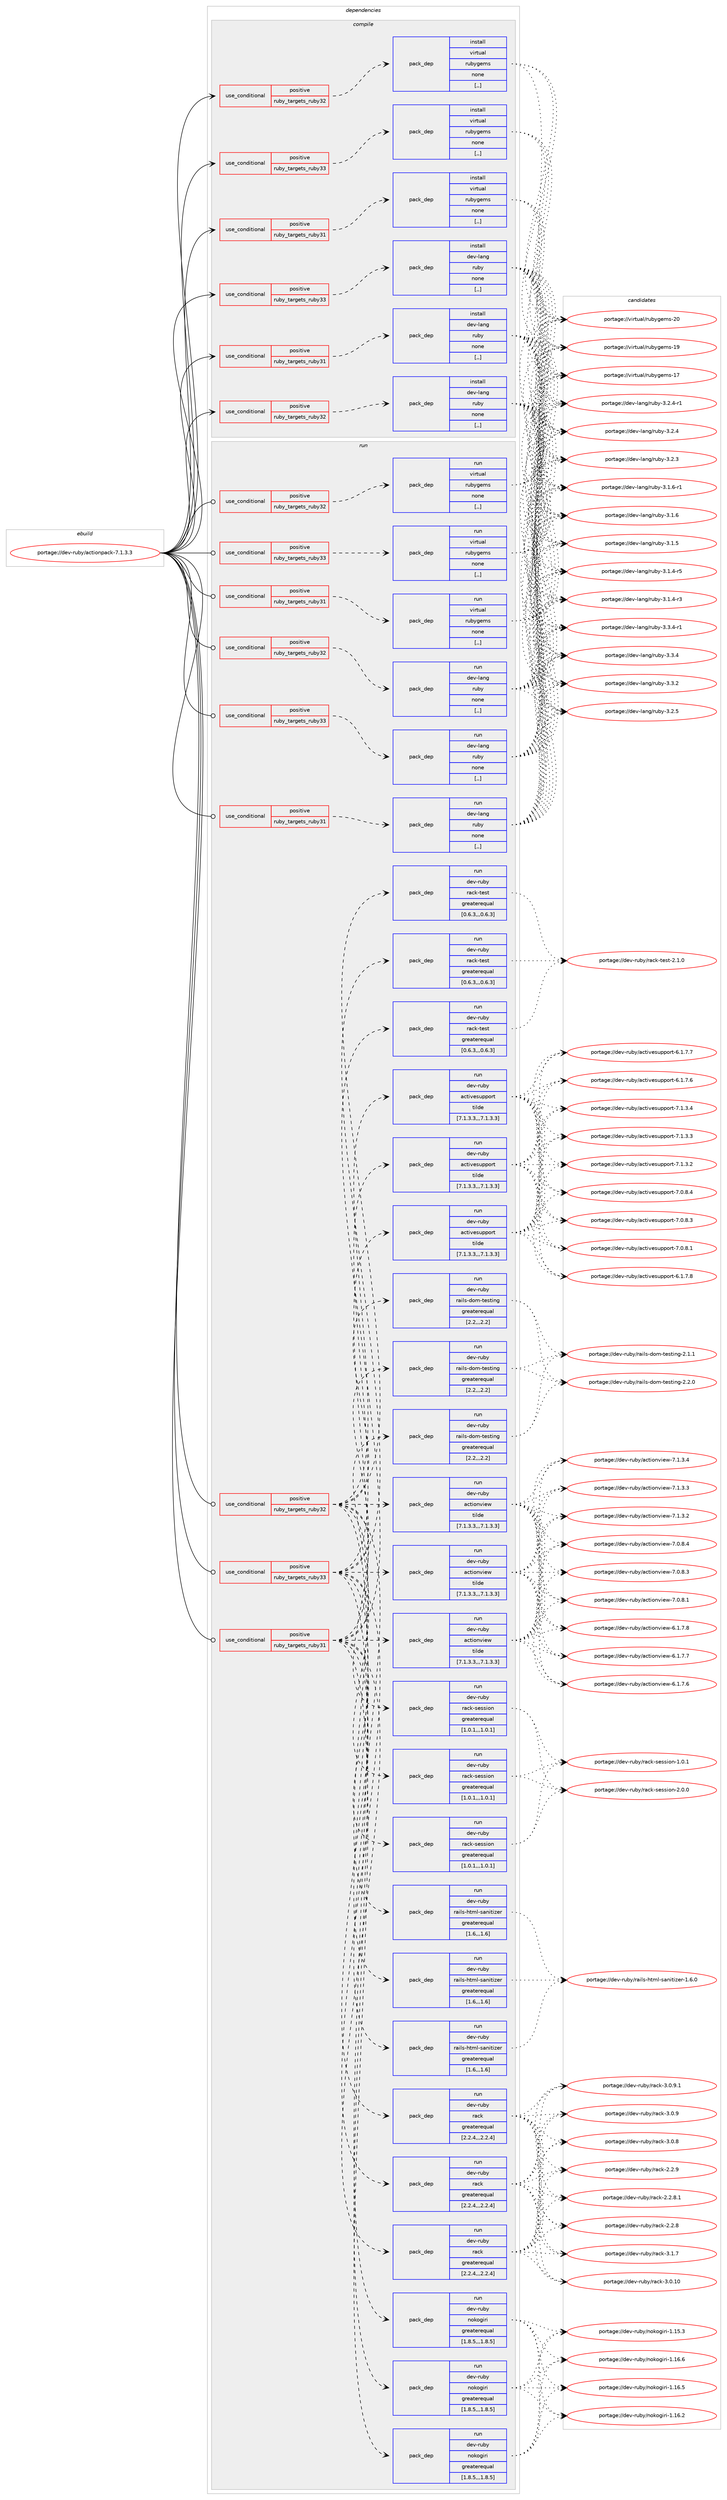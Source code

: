 digraph prolog {

# *************
# Graph options
# *************

newrank=true;
concentrate=true;
compound=true;
graph [rankdir=LR,fontname=Helvetica,fontsize=10,ranksep=1.5];#, ranksep=2.5, nodesep=0.2];
edge  [arrowhead=vee];
node  [fontname=Helvetica,fontsize=10];

# **********
# The ebuild
# **********

subgraph cluster_leftcol {
color=gray;
label=<<i>ebuild</i>>;
id [label="portage://dev-ruby/actionpack-7.1.3.3", color=red, width=4, href="../dev-ruby/actionpack-7.1.3.3.svg"];
}

# ****************
# The dependencies
# ****************

subgraph cluster_midcol {
color=gray;
label=<<i>dependencies</i>>;
subgraph cluster_compile {
fillcolor="#eeeeee";
style=filled;
label=<<i>compile</i>>;
subgraph cond43125 {
dependency173399 [label=<<TABLE BORDER="0" CELLBORDER="1" CELLSPACING="0" CELLPADDING="4"><TR><TD ROWSPAN="3" CELLPADDING="10">use_conditional</TD></TR><TR><TD>positive</TD></TR><TR><TD>ruby_targets_ruby31</TD></TR></TABLE>>, shape=none, color=red];
subgraph pack129000 {
dependency173400 [label=<<TABLE BORDER="0" CELLBORDER="1" CELLSPACING="0" CELLPADDING="4" WIDTH="220"><TR><TD ROWSPAN="6" CELLPADDING="30">pack_dep</TD></TR><TR><TD WIDTH="110">install</TD></TR><TR><TD>dev-lang</TD></TR><TR><TD>ruby</TD></TR><TR><TD>none</TD></TR><TR><TD>[,,]</TD></TR></TABLE>>, shape=none, color=blue];
}
dependency173399:e -> dependency173400:w [weight=20,style="dashed",arrowhead="vee"];
}
id:e -> dependency173399:w [weight=20,style="solid",arrowhead="vee"];
subgraph cond43126 {
dependency173401 [label=<<TABLE BORDER="0" CELLBORDER="1" CELLSPACING="0" CELLPADDING="4"><TR><TD ROWSPAN="3" CELLPADDING="10">use_conditional</TD></TR><TR><TD>positive</TD></TR><TR><TD>ruby_targets_ruby31</TD></TR></TABLE>>, shape=none, color=red];
subgraph pack129001 {
dependency173402 [label=<<TABLE BORDER="0" CELLBORDER="1" CELLSPACING="0" CELLPADDING="4" WIDTH="220"><TR><TD ROWSPAN="6" CELLPADDING="30">pack_dep</TD></TR><TR><TD WIDTH="110">install</TD></TR><TR><TD>virtual</TD></TR><TR><TD>rubygems</TD></TR><TR><TD>none</TD></TR><TR><TD>[,,]</TD></TR></TABLE>>, shape=none, color=blue];
}
dependency173401:e -> dependency173402:w [weight=20,style="dashed",arrowhead="vee"];
}
id:e -> dependency173401:w [weight=20,style="solid",arrowhead="vee"];
subgraph cond43127 {
dependency173403 [label=<<TABLE BORDER="0" CELLBORDER="1" CELLSPACING="0" CELLPADDING="4"><TR><TD ROWSPAN="3" CELLPADDING="10">use_conditional</TD></TR><TR><TD>positive</TD></TR><TR><TD>ruby_targets_ruby32</TD></TR></TABLE>>, shape=none, color=red];
subgraph pack129002 {
dependency173404 [label=<<TABLE BORDER="0" CELLBORDER="1" CELLSPACING="0" CELLPADDING="4" WIDTH="220"><TR><TD ROWSPAN="6" CELLPADDING="30">pack_dep</TD></TR><TR><TD WIDTH="110">install</TD></TR><TR><TD>dev-lang</TD></TR><TR><TD>ruby</TD></TR><TR><TD>none</TD></TR><TR><TD>[,,]</TD></TR></TABLE>>, shape=none, color=blue];
}
dependency173403:e -> dependency173404:w [weight=20,style="dashed",arrowhead="vee"];
}
id:e -> dependency173403:w [weight=20,style="solid",arrowhead="vee"];
subgraph cond43128 {
dependency173405 [label=<<TABLE BORDER="0" CELLBORDER="1" CELLSPACING="0" CELLPADDING="4"><TR><TD ROWSPAN="3" CELLPADDING="10">use_conditional</TD></TR><TR><TD>positive</TD></TR><TR><TD>ruby_targets_ruby32</TD></TR></TABLE>>, shape=none, color=red];
subgraph pack129003 {
dependency173406 [label=<<TABLE BORDER="0" CELLBORDER="1" CELLSPACING="0" CELLPADDING="4" WIDTH="220"><TR><TD ROWSPAN="6" CELLPADDING="30">pack_dep</TD></TR><TR><TD WIDTH="110">install</TD></TR><TR><TD>virtual</TD></TR><TR><TD>rubygems</TD></TR><TR><TD>none</TD></TR><TR><TD>[,,]</TD></TR></TABLE>>, shape=none, color=blue];
}
dependency173405:e -> dependency173406:w [weight=20,style="dashed",arrowhead="vee"];
}
id:e -> dependency173405:w [weight=20,style="solid",arrowhead="vee"];
subgraph cond43129 {
dependency173407 [label=<<TABLE BORDER="0" CELLBORDER="1" CELLSPACING="0" CELLPADDING="4"><TR><TD ROWSPAN="3" CELLPADDING="10">use_conditional</TD></TR><TR><TD>positive</TD></TR><TR><TD>ruby_targets_ruby33</TD></TR></TABLE>>, shape=none, color=red];
subgraph pack129004 {
dependency173408 [label=<<TABLE BORDER="0" CELLBORDER="1" CELLSPACING="0" CELLPADDING="4" WIDTH="220"><TR><TD ROWSPAN="6" CELLPADDING="30">pack_dep</TD></TR><TR><TD WIDTH="110">install</TD></TR><TR><TD>dev-lang</TD></TR><TR><TD>ruby</TD></TR><TR><TD>none</TD></TR><TR><TD>[,,]</TD></TR></TABLE>>, shape=none, color=blue];
}
dependency173407:e -> dependency173408:w [weight=20,style="dashed",arrowhead="vee"];
}
id:e -> dependency173407:w [weight=20,style="solid",arrowhead="vee"];
subgraph cond43130 {
dependency173409 [label=<<TABLE BORDER="0" CELLBORDER="1" CELLSPACING="0" CELLPADDING="4"><TR><TD ROWSPAN="3" CELLPADDING="10">use_conditional</TD></TR><TR><TD>positive</TD></TR><TR><TD>ruby_targets_ruby33</TD></TR></TABLE>>, shape=none, color=red];
subgraph pack129005 {
dependency173410 [label=<<TABLE BORDER="0" CELLBORDER="1" CELLSPACING="0" CELLPADDING="4" WIDTH="220"><TR><TD ROWSPAN="6" CELLPADDING="30">pack_dep</TD></TR><TR><TD WIDTH="110">install</TD></TR><TR><TD>virtual</TD></TR><TR><TD>rubygems</TD></TR><TR><TD>none</TD></TR><TR><TD>[,,]</TD></TR></TABLE>>, shape=none, color=blue];
}
dependency173409:e -> dependency173410:w [weight=20,style="dashed",arrowhead="vee"];
}
id:e -> dependency173409:w [weight=20,style="solid",arrowhead="vee"];
}
subgraph cluster_compileandrun {
fillcolor="#eeeeee";
style=filled;
label=<<i>compile and run</i>>;
}
subgraph cluster_run {
fillcolor="#eeeeee";
style=filled;
label=<<i>run</i>>;
subgraph cond43131 {
dependency173411 [label=<<TABLE BORDER="0" CELLBORDER="1" CELLSPACING="0" CELLPADDING="4"><TR><TD ROWSPAN="3" CELLPADDING="10">use_conditional</TD></TR><TR><TD>positive</TD></TR><TR><TD>ruby_targets_ruby31</TD></TR></TABLE>>, shape=none, color=red];
subgraph pack129006 {
dependency173412 [label=<<TABLE BORDER="0" CELLBORDER="1" CELLSPACING="0" CELLPADDING="4" WIDTH="220"><TR><TD ROWSPAN="6" CELLPADDING="30">pack_dep</TD></TR><TR><TD WIDTH="110">run</TD></TR><TR><TD>dev-lang</TD></TR><TR><TD>ruby</TD></TR><TR><TD>none</TD></TR><TR><TD>[,,]</TD></TR></TABLE>>, shape=none, color=blue];
}
dependency173411:e -> dependency173412:w [weight=20,style="dashed",arrowhead="vee"];
}
id:e -> dependency173411:w [weight=20,style="solid",arrowhead="odot"];
subgraph cond43132 {
dependency173413 [label=<<TABLE BORDER="0" CELLBORDER="1" CELLSPACING="0" CELLPADDING="4"><TR><TD ROWSPAN="3" CELLPADDING="10">use_conditional</TD></TR><TR><TD>positive</TD></TR><TR><TD>ruby_targets_ruby31</TD></TR></TABLE>>, shape=none, color=red];
subgraph pack129007 {
dependency173414 [label=<<TABLE BORDER="0" CELLBORDER="1" CELLSPACING="0" CELLPADDING="4" WIDTH="220"><TR><TD ROWSPAN="6" CELLPADDING="30">pack_dep</TD></TR><TR><TD WIDTH="110">run</TD></TR><TR><TD>dev-ruby</TD></TR><TR><TD>actionview</TD></TR><TR><TD>tilde</TD></TR><TR><TD>[7.1.3.3,,,7.1.3.3]</TD></TR></TABLE>>, shape=none, color=blue];
}
dependency173413:e -> dependency173414:w [weight=20,style="dashed",arrowhead="vee"];
subgraph pack129008 {
dependency173415 [label=<<TABLE BORDER="0" CELLBORDER="1" CELLSPACING="0" CELLPADDING="4" WIDTH="220"><TR><TD ROWSPAN="6" CELLPADDING="30">pack_dep</TD></TR><TR><TD WIDTH="110">run</TD></TR><TR><TD>dev-ruby</TD></TR><TR><TD>activesupport</TD></TR><TR><TD>tilde</TD></TR><TR><TD>[7.1.3.3,,,7.1.3.3]</TD></TR></TABLE>>, shape=none, color=blue];
}
dependency173413:e -> dependency173415:w [weight=20,style="dashed",arrowhead="vee"];
subgraph pack129009 {
dependency173416 [label=<<TABLE BORDER="0" CELLBORDER="1" CELLSPACING="0" CELLPADDING="4" WIDTH="220"><TR><TD ROWSPAN="6" CELLPADDING="30">pack_dep</TD></TR><TR><TD WIDTH="110">run</TD></TR><TR><TD>dev-ruby</TD></TR><TR><TD>nokogiri</TD></TR><TR><TD>greaterequal</TD></TR><TR><TD>[1.8.5,,,1.8.5]</TD></TR></TABLE>>, shape=none, color=blue];
}
dependency173413:e -> dependency173416:w [weight=20,style="dashed",arrowhead="vee"];
subgraph pack129010 {
dependency173417 [label=<<TABLE BORDER="0" CELLBORDER="1" CELLSPACING="0" CELLPADDING="4" WIDTH="220"><TR><TD ROWSPAN="6" CELLPADDING="30">pack_dep</TD></TR><TR><TD WIDTH="110">run</TD></TR><TR><TD>dev-ruby</TD></TR><TR><TD>rack</TD></TR><TR><TD>greaterequal</TD></TR><TR><TD>[2.2.4,,,2.2.4]</TD></TR></TABLE>>, shape=none, color=blue];
}
dependency173413:e -> dependency173417:w [weight=20,style="dashed",arrowhead="vee"];
subgraph pack129011 {
dependency173418 [label=<<TABLE BORDER="0" CELLBORDER="1" CELLSPACING="0" CELLPADDING="4" WIDTH="220"><TR><TD ROWSPAN="6" CELLPADDING="30">pack_dep</TD></TR><TR><TD WIDTH="110">run</TD></TR><TR><TD>dev-ruby</TD></TR><TR><TD>rack-session</TD></TR><TR><TD>greaterequal</TD></TR><TR><TD>[1.0.1,,,1.0.1]</TD></TR></TABLE>>, shape=none, color=blue];
}
dependency173413:e -> dependency173418:w [weight=20,style="dashed",arrowhead="vee"];
subgraph pack129012 {
dependency173419 [label=<<TABLE BORDER="0" CELLBORDER="1" CELLSPACING="0" CELLPADDING="4" WIDTH="220"><TR><TD ROWSPAN="6" CELLPADDING="30">pack_dep</TD></TR><TR><TD WIDTH="110">run</TD></TR><TR><TD>dev-ruby</TD></TR><TR><TD>rack-test</TD></TR><TR><TD>greaterequal</TD></TR><TR><TD>[0.6.3,,,0.6.3]</TD></TR></TABLE>>, shape=none, color=blue];
}
dependency173413:e -> dependency173419:w [weight=20,style="dashed",arrowhead="vee"];
subgraph pack129013 {
dependency173420 [label=<<TABLE BORDER="0" CELLBORDER="1" CELLSPACING="0" CELLPADDING="4" WIDTH="220"><TR><TD ROWSPAN="6" CELLPADDING="30">pack_dep</TD></TR><TR><TD WIDTH="110">run</TD></TR><TR><TD>dev-ruby</TD></TR><TR><TD>rails-dom-testing</TD></TR><TR><TD>greaterequal</TD></TR><TR><TD>[2.2,,,2.2]</TD></TR></TABLE>>, shape=none, color=blue];
}
dependency173413:e -> dependency173420:w [weight=20,style="dashed",arrowhead="vee"];
subgraph pack129014 {
dependency173421 [label=<<TABLE BORDER="0" CELLBORDER="1" CELLSPACING="0" CELLPADDING="4" WIDTH="220"><TR><TD ROWSPAN="6" CELLPADDING="30">pack_dep</TD></TR><TR><TD WIDTH="110">run</TD></TR><TR><TD>dev-ruby</TD></TR><TR><TD>rails-html-sanitizer</TD></TR><TR><TD>greaterequal</TD></TR><TR><TD>[1.6,,,1.6]</TD></TR></TABLE>>, shape=none, color=blue];
}
dependency173413:e -> dependency173421:w [weight=20,style="dashed",arrowhead="vee"];
}
id:e -> dependency173413:w [weight=20,style="solid",arrowhead="odot"];
subgraph cond43133 {
dependency173422 [label=<<TABLE BORDER="0" CELLBORDER="1" CELLSPACING="0" CELLPADDING="4"><TR><TD ROWSPAN="3" CELLPADDING="10">use_conditional</TD></TR><TR><TD>positive</TD></TR><TR><TD>ruby_targets_ruby31</TD></TR></TABLE>>, shape=none, color=red];
subgraph pack129015 {
dependency173423 [label=<<TABLE BORDER="0" CELLBORDER="1" CELLSPACING="0" CELLPADDING="4" WIDTH="220"><TR><TD ROWSPAN="6" CELLPADDING="30">pack_dep</TD></TR><TR><TD WIDTH="110">run</TD></TR><TR><TD>virtual</TD></TR><TR><TD>rubygems</TD></TR><TR><TD>none</TD></TR><TR><TD>[,,]</TD></TR></TABLE>>, shape=none, color=blue];
}
dependency173422:e -> dependency173423:w [weight=20,style="dashed",arrowhead="vee"];
}
id:e -> dependency173422:w [weight=20,style="solid",arrowhead="odot"];
subgraph cond43134 {
dependency173424 [label=<<TABLE BORDER="0" CELLBORDER="1" CELLSPACING="0" CELLPADDING="4"><TR><TD ROWSPAN="3" CELLPADDING="10">use_conditional</TD></TR><TR><TD>positive</TD></TR><TR><TD>ruby_targets_ruby32</TD></TR></TABLE>>, shape=none, color=red];
subgraph pack129016 {
dependency173425 [label=<<TABLE BORDER="0" CELLBORDER="1" CELLSPACING="0" CELLPADDING="4" WIDTH="220"><TR><TD ROWSPAN="6" CELLPADDING="30">pack_dep</TD></TR><TR><TD WIDTH="110">run</TD></TR><TR><TD>dev-lang</TD></TR><TR><TD>ruby</TD></TR><TR><TD>none</TD></TR><TR><TD>[,,]</TD></TR></TABLE>>, shape=none, color=blue];
}
dependency173424:e -> dependency173425:w [weight=20,style="dashed",arrowhead="vee"];
}
id:e -> dependency173424:w [weight=20,style="solid",arrowhead="odot"];
subgraph cond43135 {
dependency173426 [label=<<TABLE BORDER="0" CELLBORDER="1" CELLSPACING="0" CELLPADDING="4"><TR><TD ROWSPAN="3" CELLPADDING="10">use_conditional</TD></TR><TR><TD>positive</TD></TR><TR><TD>ruby_targets_ruby32</TD></TR></TABLE>>, shape=none, color=red];
subgraph pack129017 {
dependency173427 [label=<<TABLE BORDER="0" CELLBORDER="1" CELLSPACING="0" CELLPADDING="4" WIDTH="220"><TR><TD ROWSPAN="6" CELLPADDING="30">pack_dep</TD></TR><TR><TD WIDTH="110">run</TD></TR><TR><TD>dev-ruby</TD></TR><TR><TD>actionview</TD></TR><TR><TD>tilde</TD></TR><TR><TD>[7.1.3.3,,,7.1.3.3]</TD></TR></TABLE>>, shape=none, color=blue];
}
dependency173426:e -> dependency173427:w [weight=20,style="dashed",arrowhead="vee"];
subgraph pack129018 {
dependency173428 [label=<<TABLE BORDER="0" CELLBORDER="1" CELLSPACING="0" CELLPADDING="4" WIDTH="220"><TR><TD ROWSPAN="6" CELLPADDING="30">pack_dep</TD></TR><TR><TD WIDTH="110">run</TD></TR><TR><TD>dev-ruby</TD></TR><TR><TD>activesupport</TD></TR><TR><TD>tilde</TD></TR><TR><TD>[7.1.3.3,,,7.1.3.3]</TD></TR></TABLE>>, shape=none, color=blue];
}
dependency173426:e -> dependency173428:w [weight=20,style="dashed",arrowhead="vee"];
subgraph pack129019 {
dependency173429 [label=<<TABLE BORDER="0" CELLBORDER="1" CELLSPACING="0" CELLPADDING="4" WIDTH="220"><TR><TD ROWSPAN="6" CELLPADDING="30">pack_dep</TD></TR><TR><TD WIDTH="110">run</TD></TR><TR><TD>dev-ruby</TD></TR><TR><TD>nokogiri</TD></TR><TR><TD>greaterequal</TD></TR><TR><TD>[1.8.5,,,1.8.5]</TD></TR></TABLE>>, shape=none, color=blue];
}
dependency173426:e -> dependency173429:w [weight=20,style="dashed",arrowhead="vee"];
subgraph pack129020 {
dependency173430 [label=<<TABLE BORDER="0" CELLBORDER="1" CELLSPACING="0" CELLPADDING="4" WIDTH="220"><TR><TD ROWSPAN="6" CELLPADDING="30">pack_dep</TD></TR><TR><TD WIDTH="110">run</TD></TR><TR><TD>dev-ruby</TD></TR><TR><TD>rack</TD></TR><TR><TD>greaterequal</TD></TR><TR><TD>[2.2.4,,,2.2.4]</TD></TR></TABLE>>, shape=none, color=blue];
}
dependency173426:e -> dependency173430:w [weight=20,style="dashed",arrowhead="vee"];
subgraph pack129021 {
dependency173431 [label=<<TABLE BORDER="0" CELLBORDER="1" CELLSPACING="0" CELLPADDING="4" WIDTH="220"><TR><TD ROWSPAN="6" CELLPADDING="30">pack_dep</TD></TR><TR><TD WIDTH="110">run</TD></TR><TR><TD>dev-ruby</TD></TR><TR><TD>rack-session</TD></TR><TR><TD>greaterequal</TD></TR><TR><TD>[1.0.1,,,1.0.1]</TD></TR></TABLE>>, shape=none, color=blue];
}
dependency173426:e -> dependency173431:w [weight=20,style="dashed",arrowhead="vee"];
subgraph pack129022 {
dependency173432 [label=<<TABLE BORDER="0" CELLBORDER="1" CELLSPACING="0" CELLPADDING="4" WIDTH="220"><TR><TD ROWSPAN="6" CELLPADDING="30">pack_dep</TD></TR><TR><TD WIDTH="110">run</TD></TR><TR><TD>dev-ruby</TD></TR><TR><TD>rack-test</TD></TR><TR><TD>greaterequal</TD></TR><TR><TD>[0.6.3,,,0.6.3]</TD></TR></TABLE>>, shape=none, color=blue];
}
dependency173426:e -> dependency173432:w [weight=20,style="dashed",arrowhead="vee"];
subgraph pack129023 {
dependency173433 [label=<<TABLE BORDER="0" CELLBORDER="1" CELLSPACING="0" CELLPADDING="4" WIDTH="220"><TR><TD ROWSPAN="6" CELLPADDING="30">pack_dep</TD></TR><TR><TD WIDTH="110">run</TD></TR><TR><TD>dev-ruby</TD></TR><TR><TD>rails-dom-testing</TD></TR><TR><TD>greaterequal</TD></TR><TR><TD>[2.2,,,2.2]</TD></TR></TABLE>>, shape=none, color=blue];
}
dependency173426:e -> dependency173433:w [weight=20,style="dashed",arrowhead="vee"];
subgraph pack129024 {
dependency173434 [label=<<TABLE BORDER="0" CELLBORDER="1" CELLSPACING="0" CELLPADDING="4" WIDTH="220"><TR><TD ROWSPAN="6" CELLPADDING="30">pack_dep</TD></TR><TR><TD WIDTH="110">run</TD></TR><TR><TD>dev-ruby</TD></TR><TR><TD>rails-html-sanitizer</TD></TR><TR><TD>greaterequal</TD></TR><TR><TD>[1.6,,,1.6]</TD></TR></TABLE>>, shape=none, color=blue];
}
dependency173426:e -> dependency173434:w [weight=20,style="dashed",arrowhead="vee"];
}
id:e -> dependency173426:w [weight=20,style="solid",arrowhead="odot"];
subgraph cond43136 {
dependency173435 [label=<<TABLE BORDER="0" CELLBORDER="1" CELLSPACING="0" CELLPADDING="4"><TR><TD ROWSPAN="3" CELLPADDING="10">use_conditional</TD></TR><TR><TD>positive</TD></TR><TR><TD>ruby_targets_ruby32</TD></TR></TABLE>>, shape=none, color=red];
subgraph pack129025 {
dependency173436 [label=<<TABLE BORDER="0" CELLBORDER="1" CELLSPACING="0" CELLPADDING="4" WIDTH="220"><TR><TD ROWSPAN="6" CELLPADDING="30">pack_dep</TD></TR><TR><TD WIDTH="110">run</TD></TR><TR><TD>virtual</TD></TR><TR><TD>rubygems</TD></TR><TR><TD>none</TD></TR><TR><TD>[,,]</TD></TR></TABLE>>, shape=none, color=blue];
}
dependency173435:e -> dependency173436:w [weight=20,style="dashed",arrowhead="vee"];
}
id:e -> dependency173435:w [weight=20,style="solid",arrowhead="odot"];
subgraph cond43137 {
dependency173437 [label=<<TABLE BORDER="0" CELLBORDER="1" CELLSPACING="0" CELLPADDING="4"><TR><TD ROWSPAN="3" CELLPADDING="10">use_conditional</TD></TR><TR><TD>positive</TD></TR><TR><TD>ruby_targets_ruby33</TD></TR></TABLE>>, shape=none, color=red];
subgraph pack129026 {
dependency173438 [label=<<TABLE BORDER="0" CELLBORDER="1" CELLSPACING="0" CELLPADDING="4" WIDTH="220"><TR><TD ROWSPAN="6" CELLPADDING="30">pack_dep</TD></TR><TR><TD WIDTH="110">run</TD></TR><TR><TD>dev-lang</TD></TR><TR><TD>ruby</TD></TR><TR><TD>none</TD></TR><TR><TD>[,,]</TD></TR></TABLE>>, shape=none, color=blue];
}
dependency173437:e -> dependency173438:w [weight=20,style="dashed",arrowhead="vee"];
}
id:e -> dependency173437:w [weight=20,style="solid",arrowhead="odot"];
subgraph cond43138 {
dependency173439 [label=<<TABLE BORDER="0" CELLBORDER="1" CELLSPACING="0" CELLPADDING="4"><TR><TD ROWSPAN="3" CELLPADDING="10">use_conditional</TD></TR><TR><TD>positive</TD></TR><TR><TD>ruby_targets_ruby33</TD></TR></TABLE>>, shape=none, color=red];
subgraph pack129027 {
dependency173440 [label=<<TABLE BORDER="0" CELLBORDER="1" CELLSPACING="0" CELLPADDING="4" WIDTH="220"><TR><TD ROWSPAN="6" CELLPADDING="30">pack_dep</TD></TR><TR><TD WIDTH="110">run</TD></TR><TR><TD>dev-ruby</TD></TR><TR><TD>actionview</TD></TR><TR><TD>tilde</TD></TR><TR><TD>[7.1.3.3,,,7.1.3.3]</TD></TR></TABLE>>, shape=none, color=blue];
}
dependency173439:e -> dependency173440:w [weight=20,style="dashed",arrowhead="vee"];
subgraph pack129028 {
dependency173441 [label=<<TABLE BORDER="0" CELLBORDER="1" CELLSPACING="0" CELLPADDING="4" WIDTH="220"><TR><TD ROWSPAN="6" CELLPADDING="30">pack_dep</TD></TR><TR><TD WIDTH="110">run</TD></TR><TR><TD>dev-ruby</TD></TR><TR><TD>activesupport</TD></TR><TR><TD>tilde</TD></TR><TR><TD>[7.1.3.3,,,7.1.3.3]</TD></TR></TABLE>>, shape=none, color=blue];
}
dependency173439:e -> dependency173441:w [weight=20,style="dashed",arrowhead="vee"];
subgraph pack129029 {
dependency173442 [label=<<TABLE BORDER="0" CELLBORDER="1" CELLSPACING="0" CELLPADDING="4" WIDTH="220"><TR><TD ROWSPAN="6" CELLPADDING="30">pack_dep</TD></TR><TR><TD WIDTH="110">run</TD></TR><TR><TD>dev-ruby</TD></TR><TR><TD>nokogiri</TD></TR><TR><TD>greaterequal</TD></TR><TR><TD>[1.8.5,,,1.8.5]</TD></TR></TABLE>>, shape=none, color=blue];
}
dependency173439:e -> dependency173442:w [weight=20,style="dashed",arrowhead="vee"];
subgraph pack129030 {
dependency173443 [label=<<TABLE BORDER="0" CELLBORDER="1" CELLSPACING="0" CELLPADDING="4" WIDTH="220"><TR><TD ROWSPAN="6" CELLPADDING="30">pack_dep</TD></TR><TR><TD WIDTH="110">run</TD></TR><TR><TD>dev-ruby</TD></TR><TR><TD>rack</TD></TR><TR><TD>greaterequal</TD></TR><TR><TD>[2.2.4,,,2.2.4]</TD></TR></TABLE>>, shape=none, color=blue];
}
dependency173439:e -> dependency173443:w [weight=20,style="dashed",arrowhead="vee"];
subgraph pack129031 {
dependency173444 [label=<<TABLE BORDER="0" CELLBORDER="1" CELLSPACING="0" CELLPADDING="4" WIDTH="220"><TR><TD ROWSPAN="6" CELLPADDING="30">pack_dep</TD></TR><TR><TD WIDTH="110">run</TD></TR><TR><TD>dev-ruby</TD></TR><TR><TD>rack-session</TD></TR><TR><TD>greaterequal</TD></TR><TR><TD>[1.0.1,,,1.0.1]</TD></TR></TABLE>>, shape=none, color=blue];
}
dependency173439:e -> dependency173444:w [weight=20,style="dashed",arrowhead="vee"];
subgraph pack129032 {
dependency173445 [label=<<TABLE BORDER="0" CELLBORDER="1" CELLSPACING="0" CELLPADDING="4" WIDTH="220"><TR><TD ROWSPAN="6" CELLPADDING="30">pack_dep</TD></TR><TR><TD WIDTH="110">run</TD></TR><TR><TD>dev-ruby</TD></TR><TR><TD>rack-test</TD></TR><TR><TD>greaterequal</TD></TR><TR><TD>[0.6.3,,,0.6.3]</TD></TR></TABLE>>, shape=none, color=blue];
}
dependency173439:e -> dependency173445:w [weight=20,style="dashed",arrowhead="vee"];
subgraph pack129033 {
dependency173446 [label=<<TABLE BORDER="0" CELLBORDER="1" CELLSPACING="0" CELLPADDING="4" WIDTH="220"><TR><TD ROWSPAN="6" CELLPADDING="30">pack_dep</TD></TR><TR><TD WIDTH="110">run</TD></TR><TR><TD>dev-ruby</TD></TR><TR><TD>rails-dom-testing</TD></TR><TR><TD>greaterequal</TD></TR><TR><TD>[2.2,,,2.2]</TD></TR></TABLE>>, shape=none, color=blue];
}
dependency173439:e -> dependency173446:w [weight=20,style="dashed",arrowhead="vee"];
subgraph pack129034 {
dependency173447 [label=<<TABLE BORDER="0" CELLBORDER="1" CELLSPACING="0" CELLPADDING="4" WIDTH="220"><TR><TD ROWSPAN="6" CELLPADDING="30">pack_dep</TD></TR><TR><TD WIDTH="110">run</TD></TR><TR><TD>dev-ruby</TD></TR><TR><TD>rails-html-sanitizer</TD></TR><TR><TD>greaterequal</TD></TR><TR><TD>[1.6,,,1.6]</TD></TR></TABLE>>, shape=none, color=blue];
}
dependency173439:e -> dependency173447:w [weight=20,style="dashed",arrowhead="vee"];
}
id:e -> dependency173439:w [weight=20,style="solid",arrowhead="odot"];
subgraph cond43139 {
dependency173448 [label=<<TABLE BORDER="0" CELLBORDER="1" CELLSPACING="0" CELLPADDING="4"><TR><TD ROWSPAN="3" CELLPADDING="10">use_conditional</TD></TR><TR><TD>positive</TD></TR><TR><TD>ruby_targets_ruby33</TD></TR></TABLE>>, shape=none, color=red];
subgraph pack129035 {
dependency173449 [label=<<TABLE BORDER="0" CELLBORDER="1" CELLSPACING="0" CELLPADDING="4" WIDTH="220"><TR><TD ROWSPAN="6" CELLPADDING="30">pack_dep</TD></TR><TR><TD WIDTH="110">run</TD></TR><TR><TD>virtual</TD></TR><TR><TD>rubygems</TD></TR><TR><TD>none</TD></TR><TR><TD>[,,]</TD></TR></TABLE>>, shape=none, color=blue];
}
dependency173448:e -> dependency173449:w [weight=20,style="dashed",arrowhead="vee"];
}
id:e -> dependency173448:w [weight=20,style="solid",arrowhead="odot"];
}
}

# **************
# The candidates
# **************

subgraph cluster_choices {
rank=same;
color=gray;
label=<<i>candidates</i>>;

subgraph choice129000 {
color=black;
nodesep=1;
choice100101118451089711010347114117981214551465146524511449 [label="portage://dev-lang/ruby-3.3.4-r1", color=red, width=4,href="../dev-lang/ruby-3.3.4-r1.svg"];
choice10010111845108971101034711411798121455146514652 [label="portage://dev-lang/ruby-3.3.4", color=red, width=4,href="../dev-lang/ruby-3.3.4.svg"];
choice10010111845108971101034711411798121455146514650 [label="portage://dev-lang/ruby-3.3.2", color=red, width=4,href="../dev-lang/ruby-3.3.2.svg"];
choice10010111845108971101034711411798121455146504653 [label="portage://dev-lang/ruby-3.2.5", color=red, width=4,href="../dev-lang/ruby-3.2.5.svg"];
choice100101118451089711010347114117981214551465046524511449 [label="portage://dev-lang/ruby-3.2.4-r1", color=red, width=4,href="../dev-lang/ruby-3.2.4-r1.svg"];
choice10010111845108971101034711411798121455146504652 [label="portage://dev-lang/ruby-3.2.4", color=red, width=4,href="../dev-lang/ruby-3.2.4.svg"];
choice10010111845108971101034711411798121455146504651 [label="portage://dev-lang/ruby-3.2.3", color=red, width=4,href="../dev-lang/ruby-3.2.3.svg"];
choice100101118451089711010347114117981214551464946544511449 [label="portage://dev-lang/ruby-3.1.6-r1", color=red, width=4,href="../dev-lang/ruby-3.1.6-r1.svg"];
choice10010111845108971101034711411798121455146494654 [label="portage://dev-lang/ruby-3.1.6", color=red, width=4,href="../dev-lang/ruby-3.1.6.svg"];
choice10010111845108971101034711411798121455146494653 [label="portage://dev-lang/ruby-3.1.5", color=red, width=4,href="../dev-lang/ruby-3.1.5.svg"];
choice100101118451089711010347114117981214551464946524511453 [label="portage://dev-lang/ruby-3.1.4-r5", color=red, width=4,href="../dev-lang/ruby-3.1.4-r5.svg"];
choice100101118451089711010347114117981214551464946524511451 [label="portage://dev-lang/ruby-3.1.4-r3", color=red, width=4,href="../dev-lang/ruby-3.1.4-r3.svg"];
dependency173400:e -> choice100101118451089711010347114117981214551465146524511449:w [style=dotted,weight="100"];
dependency173400:e -> choice10010111845108971101034711411798121455146514652:w [style=dotted,weight="100"];
dependency173400:e -> choice10010111845108971101034711411798121455146514650:w [style=dotted,weight="100"];
dependency173400:e -> choice10010111845108971101034711411798121455146504653:w [style=dotted,weight="100"];
dependency173400:e -> choice100101118451089711010347114117981214551465046524511449:w [style=dotted,weight="100"];
dependency173400:e -> choice10010111845108971101034711411798121455146504652:w [style=dotted,weight="100"];
dependency173400:e -> choice10010111845108971101034711411798121455146504651:w [style=dotted,weight="100"];
dependency173400:e -> choice100101118451089711010347114117981214551464946544511449:w [style=dotted,weight="100"];
dependency173400:e -> choice10010111845108971101034711411798121455146494654:w [style=dotted,weight="100"];
dependency173400:e -> choice10010111845108971101034711411798121455146494653:w [style=dotted,weight="100"];
dependency173400:e -> choice100101118451089711010347114117981214551464946524511453:w [style=dotted,weight="100"];
dependency173400:e -> choice100101118451089711010347114117981214551464946524511451:w [style=dotted,weight="100"];
}
subgraph choice129001 {
color=black;
nodesep=1;
choice118105114116117971084711411798121103101109115455048 [label="portage://virtual/rubygems-20", color=red, width=4,href="../virtual/rubygems-20.svg"];
choice118105114116117971084711411798121103101109115454957 [label="portage://virtual/rubygems-19", color=red, width=4,href="../virtual/rubygems-19.svg"];
choice118105114116117971084711411798121103101109115454955 [label="portage://virtual/rubygems-17", color=red, width=4,href="../virtual/rubygems-17.svg"];
dependency173402:e -> choice118105114116117971084711411798121103101109115455048:w [style=dotted,weight="100"];
dependency173402:e -> choice118105114116117971084711411798121103101109115454957:w [style=dotted,weight="100"];
dependency173402:e -> choice118105114116117971084711411798121103101109115454955:w [style=dotted,weight="100"];
}
subgraph choice129002 {
color=black;
nodesep=1;
choice100101118451089711010347114117981214551465146524511449 [label="portage://dev-lang/ruby-3.3.4-r1", color=red, width=4,href="../dev-lang/ruby-3.3.4-r1.svg"];
choice10010111845108971101034711411798121455146514652 [label="portage://dev-lang/ruby-3.3.4", color=red, width=4,href="../dev-lang/ruby-3.3.4.svg"];
choice10010111845108971101034711411798121455146514650 [label="portage://dev-lang/ruby-3.3.2", color=red, width=4,href="../dev-lang/ruby-3.3.2.svg"];
choice10010111845108971101034711411798121455146504653 [label="portage://dev-lang/ruby-3.2.5", color=red, width=4,href="../dev-lang/ruby-3.2.5.svg"];
choice100101118451089711010347114117981214551465046524511449 [label="portage://dev-lang/ruby-3.2.4-r1", color=red, width=4,href="../dev-lang/ruby-3.2.4-r1.svg"];
choice10010111845108971101034711411798121455146504652 [label="portage://dev-lang/ruby-3.2.4", color=red, width=4,href="../dev-lang/ruby-3.2.4.svg"];
choice10010111845108971101034711411798121455146504651 [label="portage://dev-lang/ruby-3.2.3", color=red, width=4,href="../dev-lang/ruby-3.2.3.svg"];
choice100101118451089711010347114117981214551464946544511449 [label="portage://dev-lang/ruby-3.1.6-r1", color=red, width=4,href="../dev-lang/ruby-3.1.6-r1.svg"];
choice10010111845108971101034711411798121455146494654 [label="portage://dev-lang/ruby-3.1.6", color=red, width=4,href="../dev-lang/ruby-3.1.6.svg"];
choice10010111845108971101034711411798121455146494653 [label="portage://dev-lang/ruby-3.1.5", color=red, width=4,href="../dev-lang/ruby-3.1.5.svg"];
choice100101118451089711010347114117981214551464946524511453 [label="portage://dev-lang/ruby-3.1.4-r5", color=red, width=4,href="../dev-lang/ruby-3.1.4-r5.svg"];
choice100101118451089711010347114117981214551464946524511451 [label="portage://dev-lang/ruby-3.1.4-r3", color=red, width=4,href="../dev-lang/ruby-3.1.4-r3.svg"];
dependency173404:e -> choice100101118451089711010347114117981214551465146524511449:w [style=dotted,weight="100"];
dependency173404:e -> choice10010111845108971101034711411798121455146514652:w [style=dotted,weight="100"];
dependency173404:e -> choice10010111845108971101034711411798121455146514650:w [style=dotted,weight="100"];
dependency173404:e -> choice10010111845108971101034711411798121455146504653:w [style=dotted,weight="100"];
dependency173404:e -> choice100101118451089711010347114117981214551465046524511449:w [style=dotted,weight="100"];
dependency173404:e -> choice10010111845108971101034711411798121455146504652:w [style=dotted,weight="100"];
dependency173404:e -> choice10010111845108971101034711411798121455146504651:w [style=dotted,weight="100"];
dependency173404:e -> choice100101118451089711010347114117981214551464946544511449:w [style=dotted,weight="100"];
dependency173404:e -> choice10010111845108971101034711411798121455146494654:w [style=dotted,weight="100"];
dependency173404:e -> choice10010111845108971101034711411798121455146494653:w [style=dotted,weight="100"];
dependency173404:e -> choice100101118451089711010347114117981214551464946524511453:w [style=dotted,weight="100"];
dependency173404:e -> choice100101118451089711010347114117981214551464946524511451:w [style=dotted,weight="100"];
}
subgraph choice129003 {
color=black;
nodesep=1;
choice118105114116117971084711411798121103101109115455048 [label="portage://virtual/rubygems-20", color=red, width=4,href="../virtual/rubygems-20.svg"];
choice118105114116117971084711411798121103101109115454957 [label="portage://virtual/rubygems-19", color=red, width=4,href="../virtual/rubygems-19.svg"];
choice118105114116117971084711411798121103101109115454955 [label="portage://virtual/rubygems-17", color=red, width=4,href="../virtual/rubygems-17.svg"];
dependency173406:e -> choice118105114116117971084711411798121103101109115455048:w [style=dotted,weight="100"];
dependency173406:e -> choice118105114116117971084711411798121103101109115454957:w [style=dotted,weight="100"];
dependency173406:e -> choice118105114116117971084711411798121103101109115454955:w [style=dotted,weight="100"];
}
subgraph choice129004 {
color=black;
nodesep=1;
choice100101118451089711010347114117981214551465146524511449 [label="portage://dev-lang/ruby-3.3.4-r1", color=red, width=4,href="../dev-lang/ruby-3.3.4-r1.svg"];
choice10010111845108971101034711411798121455146514652 [label="portage://dev-lang/ruby-3.3.4", color=red, width=4,href="../dev-lang/ruby-3.3.4.svg"];
choice10010111845108971101034711411798121455146514650 [label="portage://dev-lang/ruby-3.3.2", color=red, width=4,href="../dev-lang/ruby-3.3.2.svg"];
choice10010111845108971101034711411798121455146504653 [label="portage://dev-lang/ruby-3.2.5", color=red, width=4,href="../dev-lang/ruby-3.2.5.svg"];
choice100101118451089711010347114117981214551465046524511449 [label="portage://dev-lang/ruby-3.2.4-r1", color=red, width=4,href="../dev-lang/ruby-3.2.4-r1.svg"];
choice10010111845108971101034711411798121455146504652 [label="portage://dev-lang/ruby-3.2.4", color=red, width=4,href="../dev-lang/ruby-3.2.4.svg"];
choice10010111845108971101034711411798121455146504651 [label="portage://dev-lang/ruby-3.2.3", color=red, width=4,href="../dev-lang/ruby-3.2.3.svg"];
choice100101118451089711010347114117981214551464946544511449 [label="portage://dev-lang/ruby-3.1.6-r1", color=red, width=4,href="../dev-lang/ruby-3.1.6-r1.svg"];
choice10010111845108971101034711411798121455146494654 [label="portage://dev-lang/ruby-3.1.6", color=red, width=4,href="../dev-lang/ruby-3.1.6.svg"];
choice10010111845108971101034711411798121455146494653 [label="portage://dev-lang/ruby-3.1.5", color=red, width=4,href="../dev-lang/ruby-3.1.5.svg"];
choice100101118451089711010347114117981214551464946524511453 [label="portage://dev-lang/ruby-3.1.4-r5", color=red, width=4,href="../dev-lang/ruby-3.1.4-r5.svg"];
choice100101118451089711010347114117981214551464946524511451 [label="portage://dev-lang/ruby-3.1.4-r3", color=red, width=4,href="../dev-lang/ruby-3.1.4-r3.svg"];
dependency173408:e -> choice100101118451089711010347114117981214551465146524511449:w [style=dotted,weight="100"];
dependency173408:e -> choice10010111845108971101034711411798121455146514652:w [style=dotted,weight="100"];
dependency173408:e -> choice10010111845108971101034711411798121455146514650:w [style=dotted,weight="100"];
dependency173408:e -> choice10010111845108971101034711411798121455146504653:w [style=dotted,weight="100"];
dependency173408:e -> choice100101118451089711010347114117981214551465046524511449:w [style=dotted,weight="100"];
dependency173408:e -> choice10010111845108971101034711411798121455146504652:w [style=dotted,weight="100"];
dependency173408:e -> choice10010111845108971101034711411798121455146504651:w [style=dotted,weight="100"];
dependency173408:e -> choice100101118451089711010347114117981214551464946544511449:w [style=dotted,weight="100"];
dependency173408:e -> choice10010111845108971101034711411798121455146494654:w [style=dotted,weight="100"];
dependency173408:e -> choice10010111845108971101034711411798121455146494653:w [style=dotted,weight="100"];
dependency173408:e -> choice100101118451089711010347114117981214551464946524511453:w [style=dotted,weight="100"];
dependency173408:e -> choice100101118451089711010347114117981214551464946524511451:w [style=dotted,weight="100"];
}
subgraph choice129005 {
color=black;
nodesep=1;
choice118105114116117971084711411798121103101109115455048 [label="portage://virtual/rubygems-20", color=red, width=4,href="../virtual/rubygems-20.svg"];
choice118105114116117971084711411798121103101109115454957 [label="portage://virtual/rubygems-19", color=red, width=4,href="../virtual/rubygems-19.svg"];
choice118105114116117971084711411798121103101109115454955 [label="portage://virtual/rubygems-17", color=red, width=4,href="../virtual/rubygems-17.svg"];
dependency173410:e -> choice118105114116117971084711411798121103101109115455048:w [style=dotted,weight="100"];
dependency173410:e -> choice118105114116117971084711411798121103101109115454957:w [style=dotted,weight="100"];
dependency173410:e -> choice118105114116117971084711411798121103101109115454955:w [style=dotted,weight="100"];
}
subgraph choice129006 {
color=black;
nodesep=1;
choice100101118451089711010347114117981214551465146524511449 [label="portage://dev-lang/ruby-3.3.4-r1", color=red, width=4,href="../dev-lang/ruby-3.3.4-r1.svg"];
choice10010111845108971101034711411798121455146514652 [label="portage://dev-lang/ruby-3.3.4", color=red, width=4,href="../dev-lang/ruby-3.3.4.svg"];
choice10010111845108971101034711411798121455146514650 [label="portage://dev-lang/ruby-3.3.2", color=red, width=4,href="../dev-lang/ruby-3.3.2.svg"];
choice10010111845108971101034711411798121455146504653 [label="portage://dev-lang/ruby-3.2.5", color=red, width=4,href="../dev-lang/ruby-3.2.5.svg"];
choice100101118451089711010347114117981214551465046524511449 [label="portage://dev-lang/ruby-3.2.4-r1", color=red, width=4,href="../dev-lang/ruby-3.2.4-r1.svg"];
choice10010111845108971101034711411798121455146504652 [label="portage://dev-lang/ruby-3.2.4", color=red, width=4,href="../dev-lang/ruby-3.2.4.svg"];
choice10010111845108971101034711411798121455146504651 [label="portage://dev-lang/ruby-3.2.3", color=red, width=4,href="../dev-lang/ruby-3.2.3.svg"];
choice100101118451089711010347114117981214551464946544511449 [label="portage://dev-lang/ruby-3.1.6-r1", color=red, width=4,href="../dev-lang/ruby-3.1.6-r1.svg"];
choice10010111845108971101034711411798121455146494654 [label="portage://dev-lang/ruby-3.1.6", color=red, width=4,href="../dev-lang/ruby-3.1.6.svg"];
choice10010111845108971101034711411798121455146494653 [label="portage://dev-lang/ruby-3.1.5", color=red, width=4,href="../dev-lang/ruby-3.1.5.svg"];
choice100101118451089711010347114117981214551464946524511453 [label="portage://dev-lang/ruby-3.1.4-r5", color=red, width=4,href="../dev-lang/ruby-3.1.4-r5.svg"];
choice100101118451089711010347114117981214551464946524511451 [label="portage://dev-lang/ruby-3.1.4-r3", color=red, width=4,href="../dev-lang/ruby-3.1.4-r3.svg"];
dependency173412:e -> choice100101118451089711010347114117981214551465146524511449:w [style=dotted,weight="100"];
dependency173412:e -> choice10010111845108971101034711411798121455146514652:w [style=dotted,weight="100"];
dependency173412:e -> choice10010111845108971101034711411798121455146514650:w [style=dotted,weight="100"];
dependency173412:e -> choice10010111845108971101034711411798121455146504653:w [style=dotted,weight="100"];
dependency173412:e -> choice100101118451089711010347114117981214551465046524511449:w [style=dotted,weight="100"];
dependency173412:e -> choice10010111845108971101034711411798121455146504652:w [style=dotted,weight="100"];
dependency173412:e -> choice10010111845108971101034711411798121455146504651:w [style=dotted,weight="100"];
dependency173412:e -> choice100101118451089711010347114117981214551464946544511449:w [style=dotted,weight="100"];
dependency173412:e -> choice10010111845108971101034711411798121455146494654:w [style=dotted,weight="100"];
dependency173412:e -> choice10010111845108971101034711411798121455146494653:w [style=dotted,weight="100"];
dependency173412:e -> choice100101118451089711010347114117981214551464946524511453:w [style=dotted,weight="100"];
dependency173412:e -> choice100101118451089711010347114117981214551464946524511451:w [style=dotted,weight="100"];
}
subgraph choice129007 {
color=black;
nodesep=1;
choice10010111845114117981214797991161051111101181051011194555464946514652 [label="portage://dev-ruby/actionview-7.1.3.4", color=red, width=4,href="../dev-ruby/actionview-7.1.3.4.svg"];
choice10010111845114117981214797991161051111101181051011194555464946514651 [label="portage://dev-ruby/actionview-7.1.3.3", color=red, width=4,href="../dev-ruby/actionview-7.1.3.3.svg"];
choice10010111845114117981214797991161051111101181051011194555464946514650 [label="portage://dev-ruby/actionview-7.1.3.2", color=red, width=4,href="../dev-ruby/actionview-7.1.3.2.svg"];
choice10010111845114117981214797991161051111101181051011194555464846564652 [label="portage://dev-ruby/actionview-7.0.8.4", color=red, width=4,href="../dev-ruby/actionview-7.0.8.4.svg"];
choice10010111845114117981214797991161051111101181051011194555464846564651 [label="portage://dev-ruby/actionview-7.0.8.3", color=red, width=4,href="../dev-ruby/actionview-7.0.8.3.svg"];
choice10010111845114117981214797991161051111101181051011194555464846564649 [label="portage://dev-ruby/actionview-7.0.8.1", color=red, width=4,href="../dev-ruby/actionview-7.0.8.1.svg"];
choice10010111845114117981214797991161051111101181051011194554464946554656 [label="portage://dev-ruby/actionview-6.1.7.8", color=red, width=4,href="../dev-ruby/actionview-6.1.7.8.svg"];
choice10010111845114117981214797991161051111101181051011194554464946554655 [label="portage://dev-ruby/actionview-6.1.7.7", color=red, width=4,href="../dev-ruby/actionview-6.1.7.7.svg"];
choice10010111845114117981214797991161051111101181051011194554464946554654 [label="portage://dev-ruby/actionview-6.1.7.6", color=red, width=4,href="../dev-ruby/actionview-6.1.7.6.svg"];
dependency173414:e -> choice10010111845114117981214797991161051111101181051011194555464946514652:w [style=dotted,weight="100"];
dependency173414:e -> choice10010111845114117981214797991161051111101181051011194555464946514651:w [style=dotted,weight="100"];
dependency173414:e -> choice10010111845114117981214797991161051111101181051011194555464946514650:w [style=dotted,weight="100"];
dependency173414:e -> choice10010111845114117981214797991161051111101181051011194555464846564652:w [style=dotted,weight="100"];
dependency173414:e -> choice10010111845114117981214797991161051111101181051011194555464846564651:w [style=dotted,weight="100"];
dependency173414:e -> choice10010111845114117981214797991161051111101181051011194555464846564649:w [style=dotted,weight="100"];
dependency173414:e -> choice10010111845114117981214797991161051111101181051011194554464946554656:w [style=dotted,weight="100"];
dependency173414:e -> choice10010111845114117981214797991161051111101181051011194554464946554655:w [style=dotted,weight="100"];
dependency173414:e -> choice10010111845114117981214797991161051111101181051011194554464946554654:w [style=dotted,weight="100"];
}
subgraph choice129008 {
color=black;
nodesep=1;
choice10010111845114117981214797991161051181011151171121121111141164555464946514652 [label="portage://dev-ruby/activesupport-7.1.3.4", color=red, width=4,href="../dev-ruby/activesupport-7.1.3.4.svg"];
choice10010111845114117981214797991161051181011151171121121111141164555464946514651 [label="portage://dev-ruby/activesupport-7.1.3.3", color=red, width=4,href="../dev-ruby/activesupport-7.1.3.3.svg"];
choice10010111845114117981214797991161051181011151171121121111141164555464946514650 [label="portage://dev-ruby/activesupport-7.1.3.2", color=red, width=4,href="../dev-ruby/activesupport-7.1.3.2.svg"];
choice10010111845114117981214797991161051181011151171121121111141164555464846564652 [label="portage://dev-ruby/activesupport-7.0.8.4", color=red, width=4,href="../dev-ruby/activesupport-7.0.8.4.svg"];
choice10010111845114117981214797991161051181011151171121121111141164555464846564651 [label="portage://dev-ruby/activesupport-7.0.8.3", color=red, width=4,href="../dev-ruby/activesupport-7.0.8.3.svg"];
choice10010111845114117981214797991161051181011151171121121111141164555464846564649 [label="portage://dev-ruby/activesupport-7.0.8.1", color=red, width=4,href="../dev-ruby/activesupport-7.0.8.1.svg"];
choice10010111845114117981214797991161051181011151171121121111141164554464946554656 [label="portage://dev-ruby/activesupport-6.1.7.8", color=red, width=4,href="../dev-ruby/activesupport-6.1.7.8.svg"];
choice10010111845114117981214797991161051181011151171121121111141164554464946554655 [label="portage://dev-ruby/activesupport-6.1.7.7", color=red, width=4,href="../dev-ruby/activesupport-6.1.7.7.svg"];
choice10010111845114117981214797991161051181011151171121121111141164554464946554654 [label="portage://dev-ruby/activesupport-6.1.7.6", color=red, width=4,href="../dev-ruby/activesupport-6.1.7.6.svg"];
dependency173415:e -> choice10010111845114117981214797991161051181011151171121121111141164555464946514652:w [style=dotted,weight="100"];
dependency173415:e -> choice10010111845114117981214797991161051181011151171121121111141164555464946514651:w [style=dotted,weight="100"];
dependency173415:e -> choice10010111845114117981214797991161051181011151171121121111141164555464946514650:w [style=dotted,weight="100"];
dependency173415:e -> choice10010111845114117981214797991161051181011151171121121111141164555464846564652:w [style=dotted,weight="100"];
dependency173415:e -> choice10010111845114117981214797991161051181011151171121121111141164555464846564651:w [style=dotted,weight="100"];
dependency173415:e -> choice10010111845114117981214797991161051181011151171121121111141164555464846564649:w [style=dotted,weight="100"];
dependency173415:e -> choice10010111845114117981214797991161051181011151171121121111141164554464946554656:w [style=dotted,weight="100"];
dependency173415:e -> choice10010111845114117981214797991161051181011151171121121111141164554464946554655:w [style=dotted,weight="100"];
dependency173415:e -> choice10010111845114117981214797991161051181011151171121121111141164554464946554654:w [style=dotted,weight="100"];
}
subgraph choice129009 {
color=black;
nodesep=1;
choice10010111845114117981214711011110711110310511410545494649544654 [label="portage://dev-ruby/nokogiri-1.16.6", color=red, width=4,href="../dev-ruby/nokogiri-1.16.6.svg"];
choice10010111845114117981214711011110711110310511410545494649544653 [label="portage://dev-ruby/nokogiri-1.16.5", color=red, width=4,href="../dev-ruby/nokogiri-1.16.5.svg"];
choice10010111845114117981214711011110711110310511410545494649544650 [label="portage://dev-ruby/nokogiri-1.16.2", color=red, width=4,href="../dev-ruby/nokogiri-1.16.2.svg"];
choice10010111845114117981214711011110711110310511410545494649534651 [label="portage://dev-ruby/nokogiri-1.15.3", color=red, width=4,href="../dev-ruby/nokogiri-1.15.3.svg"];
dependency173416:e -> choice10010111845114117981214711011110711110310511410545494649544654:w [style=dotted,weight="100"];
dependency173416:e -> choice10010111845114117981214711011110711110310511410545494649544653:w [style=dotted,weight="100"];
dependency173416:e -> choice10010111845114117981214711011110711110310511410545494649544650:w [style=dotted,weight="100"];
dependency173416:e -> choice10010111845114117981214711011110711110310511410545494649534651:w [style=dotted,weight="100"];
}
subgraph choice129010 {
color=black;
nodesep=1;
choice1001011184511411798121471149799107455146494655 [label="portage://dev-ruby/rack-3.1.7", color=red, width=4,href="../dev-ruby/rack-3.1.7.svg"];
choice100101118451141179812147114979910745514648464948 [label="portage://dev-ruby/rack-3.0.10", color=red, width=4,href="../dev-ruby/rack-3.0.10.svg"];
choice10010111845114117981214711497991074551464846574649 [label="portage://dev-ruby/rack-3.0.9.1", color=red, width=4,href="../dev-ruby/rack-3.0.9.1.svg"];
choice1001011184511411798121471149799107455146484657 [label="portage://dev-ruby/rack-3.0.9", color=red, width=4,href="../dev-ruby/rack-3.0.9.svg"];
choice1001011184511411798121471149799107455146484656 [label="portage://dev-ruby/rack-3.0.8", color=red, width=4,href="../dev-ruby/rack-3.0.8.svg"];
choice1001011184511411798121471149799107455046504657 [label="portage://dev-ruby/rack-2.2.9", color=red, width=4,href="../dev-ruby/rack-2.2.9.svg"];
choice10010111845114117981214711497991074550465046564649 [label="portage://dev-ruby/rack-2.2.8.1", color=red, width=4,href="../dev-ruby/rack-2.2.8.1.svg"];
choice1001011184511411798121471149799107455046504656 [label="portage://dev-ruby/rack-2.2.8", color=red, width=4,href="../dev-ruby/rack-2.2.8.svg"];
dependency173417:e -> choice1001011184511411798121471149799107455146494655:w [style=dotted,weight="100"];
dependency173417:e -> choice100101118451141179812147114979910745514648464948:w [style=dotted,weight="100"];
dependency173417:e -> choice10010111845114117981214711497991074551464846574649:w [style=dotted,weight="100"];
dependency173417:e -> choice1001011184511411798121471149799107455146484657:w [style=dotted,weight="100"];
dependency173417:e -> choice1001011184511411798121471149799107455146484656:w [style=dotted,weight="100"];
dependency173417:e -> choice1001011184511411798121471149799107455046504657:w [style=dotted,weight="100"];
dependency173417:e -> choice10010111845114117981214711497991074550465046564649:w [style=dotted,weight="100"];
dependency173417:e -> choice1001011184511411798121471149799107455046504656:w [style=dotted,weight="100"];
}
subgraph choice129011 {
color=black;
nodesep=1;
choice100101118451141179812147114979910745115101115115105111110455046484648 [label="portage://dev-ruby/rack-session-2.0.0", color=red, width=4,href="../dev-ruby/rack-session-2.0.0.svg"];
choice100101118451141179812147114979910745115101115115105111110454946484649 [label="portage://dev-ruby/rack-session-1.0.1", color=red, width=4,href="../dev-ruby/rack-session-1.0.1.svg"];
dependency173418:e -> choice100101118451141179812147114979910745115101115115105111110455046484648:w [style=dotted,weight="100"];
dependency173418:e -> choice100101118451141179812147114979910745115101115115105111110454946484649:w [style=dotted,weight="100"];
}
subgraph choice129012 {
color=black;
nodesep=1;
choice100101118451141179812147114979910745116101115116455046494648 [label="portage://dev-ruby/rack-test-2.1.0", color=red, width=4,href="../dev-ruby/rack-test-2.1.0.svg"];
dependency173419:e -> choice100101118451141179812147114979910745116101115116455046494648:w [style=dotted,weight="100"];
}
subgraph choice129013 {
color=black;
nodesep=1;
choice100101118451141179812147114971051081154510011110945116101115116105110103455046504648 [label="portage://dev-ruby/rails-dom-testing-2.2.0", color=red, width=4,href="../dev-ruby/rails-dom-testing-2.2.0.svg"];
choice100101118451141179812147114971051081154510011110945116101115116105110103455046494649 [label="portage://dev-ruby/rails-dom-testing-2.1.1", color=red, width=4,href="../dev-ruby/rails-dom-testing-2.1.1.svg"];
dependency173420:e -> choice100101118451141179812147114971051081154510011110945116101115116105110103455046504648:w [style=dotted,weight="100"];
dependency173420:e -> choice100101118451141179812147114971051081154510011110945116101115116105110103455046494649:w [style=dotted,weight="100"];
}
subgraph choice129014 {
color=black;
nodesep=1;
choice10010111845114117981214711497105108115451041161091084511597110105116105122101114454946544648 [label="portage://dev-ruby/rails-html-sanitizer-1.6.0", color=red, width=4,href="../dev-ruby/rails-html-sanitizer-1.6.0.svg"];
dependency173421:e -> choice10010111845114117981214711497105108115451041161091084511597110105116105122101114454946544648:w [style=dotted,weight="100"];
}
subgraph choice129015 {
color=black;
nodesep=1;
choice118105114116117971084711411798121103101109115455048 [label="portage://virtual/rubygems-20", color=red, width=4,href="../virtual/rubygems-20.svg"];
choice118105114116117971084711411798121103101109115454957 [label="portage://virtual/rubygems-19", color=red, width=4,href="../virtual/rubygems-19.svg"];
choice118105114116117971084711411798121103101109115454955 [label="portage://virtual/rubygems-17", color=red, width=4,href="../virtual/rubygems-17.svg"];
dependency173423:e -> choice118105114116117971084711411798121103101109115455048:w [style=dotted,weight="100"];
dependency173423:e -> choice118105114116117971084711411798121103101109115454957:w [style=dotted,weight="100"];
dependency173423:e -> choice118105114116117971084711411798121103101109115454955:w [style=dotted,weight="100"];
}
subgraph choice129016 {
color=black;
nodesep=1;
choice100101118451089711010347114117981214551465146524511449 [label="portage://dev-lang/ruby-3.3.4-r1", color=red, width=4,href="../dev-lang/ruby-3.3.4-r1.svg"];
choice10010111845108971101034711411798121455146514652 [label="portage://dev-lang/ruby-3.3.4", color=red, width=4,href="../dev-lang/ruby-3.3.4.svg"];
choice10010111845108971101034711411798121455146514650 [label="portage://dev-lang/ruby-3.3.2", color=red, width=4,href="../dev-lang/ruby-3.3.2.svg"];
choice10010111845108971101034711411798121455146504653 [label="portage://dev-lang/ruby-3.2.5", color=red, width=4,href="../dev-lang/ruby-3.2.5.svg"];
choice100101118451089711010347114117981214551465046524511449 [label="portage://dev-lang/ruby-3.2.4-r1", color=red, width=4,href="../dev-lang/ruby-3.2.4-r1.svg"];
choice10010111845108971101034711411798121455146504652 [label="portage://dev-lang/ruby-3.2.4", color=red, width=4,href="../dev-lang/ruby-3.2.4.svg"];
choice10010111845108971101034711411798121455146504651 [label="portage://dev-lang/ruby-3.2.3", color=red, width=4,href="../dev-lang/ruby-3.2.3.svg"];
choice100101118451089711010347114117981214551464946544511449 [label="portage://dev-lang/ruby-3.1.6-r1", color=red, width=4,href="../dev-lang/ruby-3.1.6-r1.svg"];
choice10010111845108971101034711411798121455146494654 [label="portage://dev-lang/ruby-3.1.6", color=red, width=4,href="../dev-lang/ruby-3.1.6.svg"];
choice10010111845108971101034711411798121455146494653 [label="portage://dev-lang/ruby-3.1.5", color=red, width=4,href="../dev-lang/ruby-3.1.5.svg"];
choice100101118451089711010347114117981214551464946524511453 [label="portage://dev-lang/ruby-3.1.4-r5", color=red, width=4,href="../dev-lang/ruby-3.1.4-r5.svg"];
choice100101118451089711010347114117981214551464946524511451 [label="portage://dev-lang/ruby-3.1.4-r3", color=red, width=4,href="../dev-lang/ruby-3.1.4-r3.svg"];
dependency173425:e -> choice100101118451089711010347114117981214551465146524511449:w [style=dotted,weight="100"];
dependency173425:e -> choice10010111845108971101034711411798121455146514652:w [style=dotted,weight="100"];
dependency173425:e -> choice10010111845108971101034711411798121455146514650:w [style=dotted,weight="100"];
dependency173425:e -> choice10010111845108971101034711411798121455146504653:w [style=dotted,weight="100"];
dependency173425:e -> choice100101118451089711010347114117981214551465046524511449:w [style=dotted,weight="100"];
dependency173425:e -> choice10010111845108971101034711411798121455146504652:w [style=dotted,weight="100"];
dependency173425:e -> choice10010111845108971101034711411798121455146504651:w [style=dotted,weight="100"];
dependency173425:e -> choice100101118451089711010347114117981214551464946544511449:w [style=dotted,weight="100"];
dependency173425:e -> choice10010111845108971101034711411798121455146494654:w [style=dotted,weight="100"];
dependency173425:e -> choice10010111845108971101034711411798121455146494653:w [style=dotted,weight="100"];
dependency173425:e -> choice100101118451089711010347114117981214551464946524511453:w [style=dotted,weight="100"];
dependency173425:e -> choice100101118451089711010347114117981214551464946524511451:w [style=dotted,weight="100"];
}
subgraph choice129017 {
color=black;
nodesep=1;
choice10010111845114117981214797991161051111101181051011194555464946514652 [label="portage://dev-ruby/actionview-7.1.3.4", color=red, width=4,href="../dev-ruby/actionview-7.1.3.4.svg"];
choice10010111845114117981214797991161051111101181051011194555464946514651 [label="portage://dev-ruby/actionview-7.1.3.3", color=red, width=4,href="../dev-ruby/actionview-7.1.3.3.svg"];
choice10010111845114117981214797991161051111101181051011194555464946514650 [label="portage://dev-ruby/actionview-7.1.3.2", color=red, width=4,href="../dev-ruby/actionview-7.1.3.2.svg"];
choice10010111845114117981214797991161051111101181051011194555464846564652 [label="portage://dev-ruby/actionview-7.0.8.4", color=red, width=4,href="../dev-ruby/actionview-7.0.8.4.svg"];
choice10010111845114117981214797991161051111101181051011194555464846564651 [label="portage://dev-ruby/actionview-7.0.8.3", color=red, width=4,href="../dev-ruby/actionview-7.0.8.3.svg"];
choice10010111845114117981214797991161051111101181051011194555464846564649 [label="portage://dev-ruby/actionview-7.0.8.1", color=red, width=4,href="../dev-ruby/actionview-7.0.8.1.svg"];
choice10010111845114117981214797991161051111101181051011194554464946554656 [label="portage://dev-ruby/actionview-6.1.7.8", color=red, width=4,href="../dev-ruby/actionview-6.1.7.8.svg"];
choice10010111845114117981214797991161051111101181051011194554464946554655 [label="portage://dev-ruby/actionview-6.1.7.7", color=red, width=4,href="../dev-ruby/actionview-6.1.7.7.svg"];
choice10010111845114117981214797991161051111101181051011194554464946554654 [label="portage://dev-ruby/actionview-6.1.7.6", color=red, width=4,href="../dev-ruby/actionview-6.1.7.6.svg"];
dependency173427:e -> choice10010111845114117981214797991161051111101181051011194555464946514652:w [style=dotted,weight="100"];
dependency173427:e -> choice10010111845114117981214797991161051111101181051011194555464946514651:w [style=dotted,weight="100"];
dependency173427:e -> choice10010111845114117981214797991161051111101181051011194555464946514650:w [style=dotted,weight="100"];
dependency173427:e -> choice10010111845114117981214797991161051111101181051011194555464846564652:w [style=dotted,weight="100"];
dependency173427:e -> choice10010111845114117981214797991161051111101181051011194555464846564651:w [style=dotted,weight="100"];
dependency173427:e -> choice10010111845114117981214797991161051111101181051011194555464846564649:w [style=dotted,weight="100"];
dependency173427:e -> choice10010111845114117981214797991161051111101181051011194554464946554656:w [style=dotted,weight="100"];
dependency173427:e -> choice10010111845114117981214797991161051111101181051011194554464946554655:w [style=dotted,weight="100"];
dependency173427:e -> choice10010111845114117981214797991161051111101181051011194554464946554654:w [style=dotted,weight="100"];
}
subgraph choice129018 {
color=black;
nodesep=1;
choice10010111845114117981214797991161051181011151171121121111141164555464946514652 [label="portage://dev-ruby/activesupport-7.1.3.4", color=red, width=4,href="../dev-ruby/activesupport-7.1.3.4.svg"];
choice10010111845114117981214797991161051181011151171121121111141164555464946514651 [label="portage://dev-ruby/activesupport-7.1.3.3", color=red, width=4,href="../dev-ruby/activesupport-7.1.3.3.svg"];
choice10010111845114117981214797991161051181011151171121121111141164555464946514650 [label="portage://dev-ruby/activesupport-7.1.3.2", color=red, width=4,href="../dev-ruby/activesupport-7.1.3.2.svg"];
choice10010111845114117981214797991161051181011151171121121111141164555464846564652 [label="portage://dev-ruby/activesupport-7.0.8.4", color=red, width=4,href="../dev-ruby/activesupport-7.0.8.4.svg"];
choice10010111845114117981214797991161051181011151171121121111141164555464846564651 [label="portage://dev-ruby/activesupport-7.0.8.3", color=red, width=4,href="../dev-ruby/activesupport-7.0.8.3.svg"];
choice10010111845114117981214797991161051181011151171121121111141164555464846564649 [label="portage://dev-ruby/activesupport-7.0.8.1", color=red, width=4,href="../dev-ruby/activesupport-7.0.8.1.svg"];
choice10010111845114117981214797991161051181011151171121121111141164554464946554656 [label="portage://dev-ruby/activesupport-6.1.7.8", color=red, width=4,href="../dev-ruby/activesupport-6.1.7.8.svg"];
choice10010111845114117981214797991161051181011151171121121111141164554464946554655 [label="portage://dev-ruby/activesupport-6.1.7.7", color=red, width=4,href="../dev-ruby/activesupport-6.1.7.7.svg"];
choice10010111845114117981214797991161051181011151171121121111141164554464946554654 [label="portage://dev-ruby/activesupport-6.1.7.6", color=red, width=4,href="../dev-ruby/activesupport-6.1.7.6.svg"];
dependency173428:e -> choice10010111845114117981214797991161051181011151171121121111141164555464946514652:w [style=dotted,weight="100"];
dependency173428:e -> choice10010111845114117981214797991161051181011151171121121111141164555464946514651:w [style=dotted,weight="100"];
dependency173428:e -> choice10010111845114117981214797991161051181011151171121121111141164555464946514650:w [style=dotted,weight="100"];
dependency173428:e -> choice10010111845114117981214797991161051181011151171121121111141164555464846564652:w [style=dotted,weight="100"];
dependency173428:e -> choice10010111845114117981214797991161051181011151171121121111141164555464846564651:w [style=dotted,weight="100"];
dependency173428:e -> choice10010111845114117981214797991161051181011151171121121111141164555464846564649:w [style=dotted,weight="100"];
dependency173428:e -> choice10010111845114117981214797991161051181011151171121121111141164554464946554656:w [style=dotted,weight="100"];
dependency173428:e -> choice10010111845114117981214797991161051181011151171121121111141164554464946554655:w [style=dotted,weight="100"];
dependency173428:e -> choice10010111845114117981214797991161051181011151171121121111141164554464946554654:w [style=dotted,weight="100"];
}
subgraph choice129019 {
color=black;
nodesep=1;
choice10010111845114117981214711011110711110310511410545494649544654 [label="portage://dev-ruby/nokogiri-1.16.6", color=red, width=4,href="../dev-ruby/nokogiri-1.16.6.svg"];
choice10010111845114117981214711011110711110310511410545494649544653 [label="portage://dev-ruby/nokogiri-1.16.5", color=red, width=4,href="../dev-ruby/nokogiri-1.16.5.svg"];
choice10010111845114117981214711011110711110310511410545494649544650 [label="portage://dev-ruby/nokogiri-1.16.2", color=red, width=4,href="../dev-ruby/nokogiri-1.16.2.svg"];
choice10010111845114117981214711011110711110310511410545494649534651 [label="portage://dev-ruby/nokogiri-1.15.3", color=red, width=4,href="../dev-ruby/nokogiri-1.15.3.svg"];
dependency173429:e -> choice10010111845114117981214711011110711110310511410545494649544654:w [style=dotted,weight="100"];
dependency173429:e -> choice10010111845114117981214711011110711110310511410545494649544653:w [style=dotted,weight="100"];
dependency173429:e -> choice10010111845114117981214711011110711110310511410545494649544650:w [style=dotted,weight="100"];
dependency173429:e -> choice10010111845114117981214711011110711110310511410545494649534651:w [style=dotted,weight="100"];
}
subgraph choice129020 {
color=black;
nodesep=1;
choice1001011184511411798121471149799107455146494655 [label="portage://dev-ruby/rack-3.1.7", color=red, width=4,href="../dev-ruby/rack-3.1.7.svg"];
choice100101118451141179812147114979910745514648464948 [label="portage://dev-ruby/rack-3.0.10", color=red, width=4,href="../dev-ruby/rack-3.0.10.svg"];
choice10010111845114117981214711497991074551464846574649 [label="portage://dev-ruby/rack-3.0.9.1", color=red, width=4,href="../dev-ruby/rack-3.0.9.1.svg"];
choice1001011184511411798121471149799107455146484657 [label="portage://dev-ruby/rack-3.0.9", color=red, width=4,href="../dev-ruby/rack-3.0.9.svg"];
choice1001011184511411798121471149799107455146484656 [label="portage://dev-ruby/rack-3.0.8", color=red, width=4,href="../dev-ruby/rack-3.0.8.svg"];
choice1001011184511411798121471149799107455046504657 [label="portage://dev-ruby/rack-2.2.9", color=red, width=4,href="../dev-ruby/rack-2.2.9.svg"];
choice10010111845114117981214711497991074550465046564649 [label="portage://dev-ruby/rack-2.2.8.1", color=red, width=4,href="../dev-ruby/rack-2.2.8.1.svg"];
choice1001011184511411798121471149799107455046504656 [label="portage://dev-ruby/rack-2.2.8", color=red, width=4,href="../dev-ruby/rack-2.2.8.svg"];
dependency173430:e -> choice1001011184511411798121471149799107455146494655:w [style=dotted,weight="100"];
dependency173430:e -> choice100101118451141179812147114979910745514648464948:w [style=dotted,weight="100"];
dependency173430:e -> choice10010111845114117981214711497991074551464846574649:w [style=dotted,weight="100"];
dependency173430:e -> choice1001011184511411798121471149799107455146484657:w [style=dotted,weight="100"];
dependency173430:e -> choice1001011184511411798121471149799107455146484656:w [style=dotted,weight="100"];
dependency173430:e -> choice1001011184511411798121471149799107455046504657:w [style=dotted,weight="100"];
dependency173430:e -> choice10010111845114117981214711497991074550465046564649:w [style=dotted,weight="100"];
dependency173430:e -> choice1001011184511411798121471149799107455046504656:w [style=dotted,weight="100"];
}
subgraph choice129021 {
color=black;
nodesep=1;
choice100101118451141179812147114979910745115101115115105111110455046484648 [label="portage://dev-ruby/rack-session-2.0.0", color=red, width=4,href="../dev-ruby/rack-session-2.0.0.svg"];
choice100101118451141179812147114979910745115101115115105111110454946484649 [label="portage://dev-ruby/rack-session-1.0.1", color=red, width=4,href="../dev-ruby/rack-session-1.0.1.svg"];
dependency173431:e -> choice100101118451141179812147114979910745115101115115105111110455046484648:w [style=dotted,weight="100"];
dependency173431:e -> choice100101118451141179812147114979910745115101115115105111110454946484649:w [style=dotted,weight="100"];
}
subgraph choice129022 {
color=black;
nodesep=1;
choice100101118451141179812147114979910745116101115116455046494648 [label="portage://dev-ruby/rack-test-2.1.0", color=red, width=4,href="../dev-ruby/rack-test-2.1.0.svg"];
dependency173432:e -> choice100101118451141179812147114979910745116101115116455046494648:w [style=dotted,weight="100"];
}
subgraph choice129023 {
color=black;
nodesep=1;
choice100101118451141179812147114971051081154510011110945116101115116105110103455046504648 [label="portage://dev-ruby/rails-dom-testing-2.2.0", color=red, width=4,href="../dev-ruby/rails-dom-testing-2.2.0.svg"];
choice100101118451141179812147114971051081154510011110945116101115116105110103455046494649 [label="portage://dev-ruby/rails-dom-testing-2.1.1", color=red, width=4,href="../dev-ruby/rails-dom-testing-2.1.1.svg"];
dependency173433:e -> choice100101118451141179812147114971051081154510011110945116101115116105110103455046504648:w [style=dotted,weight="100"];
dependency173433:e -> choice100101118451141179812147114971051081154510011110945116101115116105110103455046494649:w [style=dotted,weight="100"];
}
subgraph choice129024 {
color=black;
nodesep=1;
choice10010111845114117981214711497105108115451041161091084511597110105116105122101114454946544648 [label="portage://dev-ruby/rails-html-sanitizer-1.6.0", color=red, width=4,href="../dev-ruby/rails-html-sanitizer-1.6.0.svg"];
dependency173434:e -> choice10010111845114117981214711497105108115451041161091084511597110105116105122101114454946544648:w [style=dotted,weight="100"];
}
subgraph choice129025 {
color=black;
nodesep=1;
choice118105114116117971084711411798121103101109115455048 [label="portage://virtual/rubygems-20", color=red, width=4,href="../virtual/rubygems-20.svg"];
choice118105114116117971084711411798121103101109115454957 [label="portage://virtual/rubygems-19", color=red, width=4,href="../virtual/rubygems-19.svg"];
choice118105114116117971084711411798121103101109115454955 [label="portage://virtual/rubygems-17", color=red, width=4,href="../virtual/rubygems-17.svg"];
dependency173436:e -> choice118105114116117971084711411798121103101109115455048:w [style=dotted,weight="100"];
dependency173436:e -> choice118105114116117971084711411798121103101109115454957:w [style=dotted,weight="100"];
dependency173436:e -> choice118105114116117971084711411798121103101109115454955:w [style=dotted,weight="100"];
}
subgraph choice129026 {
color=black;
nodesep=1;
choice100101118451089711010347114117981214551465146524511449 [label="portage://dev-lang/ruby-3.3.4-r1", color=red, width=4,href="../dev-lang/ruby-3.3.4-r1.svg"];
choice10010111845108971101034711411798121455146514652 [label="portage://dev-lang/ruby-3.3.4", color=red, width=4,href="../dev-lang/ruby-3.3.4.svg"];
choice10010111845108971101034711411798121455146514650 [label="portage://dev-lang/ruby-3.3.2", color=red, width=4,href="../dev-lang/ruby-3.3.2.svg"];
choice10010111845108971101034711411798121455146504653 [label="portage://dev-lang/ruby-3.2.5", color=red, width=4,href="../dev-lang/ruby-3.2.5.svg"];
choice100101118451089711010347114117981214551465046524511449 [label="portage://dev-lang/ruby-3.2.4-r1", color=red, width=4,href="../dev-lang/ruby-3.2.4-r1.svg"];
choice10010111845108971101034711411798121455146504652 [label="portage://dev-lang/ruby-3.2.4", color=red, width=4,href="../dev-lang/ruby-3.2.4.svg"];
choice10010111845108971101034711411798121455146504651 [label="portage://dev-lang/ruby-3.2.3", color=red, width=4,href="../dev-lang/ruby-3.2.3.svg"];
choice100101118451089711010347114117981214551464946544511449 [label="portage://dev-lang/ruby-3.1.6-r1", color=red, width=4,href="../dev-lang/ruby-3.1.6-r1.svg"];
choice10010111845108971101034711411798121455146494654 [label="portage://dev-lang/ruby-3.1.6", color=red, width=4,href="../dev-lang/ruby-3.1.6.svg"];
choice10010111845108971101034711411798121455146494653 [label="portage://dev-lang/ruby-3.1.5", color=red, width=4,href="../dev-lang/ruby-3.1.5.svg"];
choice100101118451089711010347114117981214551464946524511453 [label="portage://dev-lang/ruby-3.1.4-r5", color=red, width=4,href="../dev-lang/ruby-3.1.4-r5.svg"];
choice100101118451089711010347114117981214551464946524511451 [label="portage://dev-lang/ruby-3.1.4-r3", color=red, width=4,href="../dev-lang/ruby-3.1.4-r3.svg"];
dependency173438:e -> choice100101118451089711010347114117981214551465146524511449:w [style=dotted,weight="100"];
dependency173438:e -> choice10010111845108971101034711411798121455146514652:w [style=dotted,weight="100"];
dependency173438:e -> choice10010111845108971101034711411798121455146514650:w [style=dotted,weight="100"];
dependency173438:e -> choice10010111845108971101034711411798121455146504653:w [style=dotted,weight="100"];
dependency173438:e -> choice100101118451089711010347114117981214551465046524511449:w [style=dotted,weight="100"];
dependency173438:e -> choice10010111845108971101034711411798121455146504652:w [style=dotted,weight="100"];
dependency173438:e -> choice10010111845108971101034711411798121455146504651:w [style=dotted,weight="100"];
dependency173438:e -> choice100101118451089711010347114117981214551464946544511449:w [style=dotted,weight="100"];
dependency173438:e -> choice10010111845108971101034711411798121455146494654:w [style=dotted,weight="100"];
dependency173438:e -> choice10010111845108971101034711411798121455146494653:w [style=dotted,weight="100"];
dependency173438:e -> choice100101118451089711010347114117981214551464946524511453:w [style=dotted,weight="100"];
dependency173438:e -> choice100101118451089711010347114117981214551464946524511451:w [style=dotted,weight="100"];
}
subgraph choice129027 {
color=black;
nodesep=1;
choice10010111845114117981214797991161051111101181051011194555464946514652 [label="portage://dev-ruby/actionview-7.1.3.4", color=red, width=4,href="../dev-ruby/actionview-7.1.3.4.svg"];
choice10010111845114117981214797991161051111101181051011194555464946514651 [label="portage://dev-ruby/actionview-7.1.3.3", color=red, width=4,href="../dev-ruby/actionview-7.1.3.3.svg"];
choice10010111845114117981214797991161051111101181051011194555464946514650 [label="portage://dev-ruby/actionview-7.1.3.2", color=red, width=4,href="../dev-ruby/actionview-7.1.3.2.svg"];
choice10010111845114117981214797991161051111101181051011194555464846564652 [label="portage://dev-ruby/actionview-7.0.8.4", color=red, width=4,href="../dev-ruby/actionview-7.0.8.4.svg"];
choice10010111845114117981214797991161051111101181051011194555464846564651 [label="portage://dev-ruby/actionview-7.0.8.3", color=red, width=4,href="../dev-ruby/actionview-7.0.8.3.svg"];
choice10010111845114117981214797991161051111101181051011194555464846564649 [label="portage://dev-ruby/actionview-7.0.8.1", color=red, width=4,href="../dev-ruby/actionview-7.0.8.1.svg"];
choice10010111845114117981214797991161051111101181051011194554464946554656 [label="portage://dev-ruby/actionview-6.1.7.8", color=red, width=4,href="../dev-ruby/actionview-6.1.7.8.svg"];
choice10010111845114117981214797991161051111101181051011194554464946554655 [label="portage://dev-ruby/actionview-6.1.7.7", color=red, width=4,href="../dev-ruby/actionview-6.1.7.7.svg"];
choice10010111845114117981214797991161051111101181051011194554464946554654 [label="portage://dev-ruby/actionview-6.1.7.6", color=red, width=4,href="../dev-ruby/actionview-6.1.7.6.svg"];
dependency173440:e -> choice10010111845114117981214797991161051111101181051011194555464946514652:w [style=dotted,weight="100"];
dependency173440:e -> choice10010111845114117981214797991161051111101181051011194555464946514651:w [style=dotted,weight="100"];
dependency173440:e -> choice10010111845114117981214797991161051111101181051011194555464946514650:w [style=dotted,weight="100"];
dependency173440:e -> choice10010111845114117981214797991161051111101181051011194555464846564652:w [style=dotted,weight="100"];
dependency173440:e -> choice10010111845114117981214797991161051111101181051011194555464846564651:w [style=dotted,weight="100"];
dependency173440:e -> choice10010111845114117981214797991161051111101181051011194555464846564649:w [style=dotted,weight="100"];
dependency173440:e -> choice10010111845114117981214797991161051111101181051011194554464946554656:w [style=dotted,weight="100"];
dependency173440:e -> choice10010111845114117981214797991161051111101181051011194554464946554655:w [style=dotted,weight="100"];
dependency173440:e -> choice10010111845114117981214797991161051111101181051011194554464946554654:w [style=dotted,weight="100"];
}
subgraph choice129028 {
color=black;
nodesep=1;
choice10010111845114117981214797991161051181011151171121121111141164555464946514652 [label="portage://dev-ruby/activesupport-7.1.3.4", color=red, width=4,href="../dev-ruby/activesupport-7.1.3.4.svg"];
choice10010111845114117981214797991161051181011151171121121111141164555464946514651 [label="portage://dev-ruby/activesupport-7.1.3.3", color=red, width=4,href="../dev-ruby/activesupport-7.1.3.3.svg"];
choice10010111845114117981214797991161051181011151171121121111141164555464946514650 [label="portage://dev-ruby/activesupport-7.1.3.2", color=red, width=4,href="../dev-ruby/activesupport-7.1.3.2.svg"];
choice10010111845114117981214797991161051181011151171121121111141164555464846564652 [label="portage://dev-ruby/activesupport-7.0.8.4", color=red, width=4,href="../dev-ruby/activesupport-7.0.8.4.svg"];
choice10010111845114117981214797991161051181011151171121121111141164555464846564651 [label="portage://dev-ruby/activesupport-7.0.8.3", color=red, width=4,href="../dev-ruby/activesupport-7.0.8.3.svg"];
choice10010111845114117981214797991161051181011151171121121111141164555464846564649 [label="portage://dev-ruby/activesupport-7.0.8.1", color=red, width=4,href="../dev-ruby/activesupport-7.0.8.1.svg"];
choice10010111845114117981214797991161051181011151171121121111141164554464946554656 [label="portage://dev-ruby/activesupport-6.1.7.8", color=red, width=4,href="../dev-ruby/activesupport-6.1.7.8.svg"];
choice10010111845114117981214797991161051181011151171121121111141164554464946554655 [label="portage://dev-ruby/activesupport-6.1.7.7", color=red, width=4,href="../dev-ruby/activesupport-6.1.7.7.svg"];
choice10010111845114117981214797991161051181011151171121121111141164554464946554654 [label="portage://dev-ruby/activesupport-6.1.7.6", color=red, width=4,href="../dev-ruby/activesupport-6.1.7.6.svg"];
dependency173441:e -> choice10010111845114117981214797991161051181011151171121121111141164555464946514652:w [style=dotted,weight="100"];
dependency173441:e -> choice10010111845114117981214797991161051181011151171121121111141164555464946514651:w [style=dotted,weight="100"];
dependency173441:e -> choice10010111845114117981214797991161051181011151171121121111141164555464946514650:w [style=dotted,weight="100"];
dependency173441:e -> choice10010111845114117981214797991161051181011151171121121111141164555464846564652:w [style=dotted,weight="100"];
dependency173441:e -> choice10010111845114117981214797991161051181011151171121121111141164555464846564651:w [style=dotted,weight="100"];
dependency173441:e -> choice10010111845114117981214797991161051181011151171121121111141164555464846564649:w [style=dotted,weight="100"];
dependency173441:e -> choice10010111845114117981214797991161051181011151171121121111141164554464946554656:w [style=dotted,weight="100"];
dependency173441:e -> choice10010111845114117981214797991161051181011151171121121111141164554464946554655:w [style=dotted,weight="100"];
dependency173441:e -> choice10010111845114117981214797991161051181011151171121121111141164554464946554654:w [style=dotted,weight="100"];
}
subgraph choice129029 {
color=black;
nodesep=1;
choice10010111845114117981214711011110711110310511410545494649544654 [label="portage://dev-ruby/nokogiri-1.16.6", color=red, width=4,href="../dev-ruby/nokogiri-1.16.6.svg"];
choice10010111845114117981214711011110711110310511410545494649544653 [label="portage://dev-ruby/nokogiri-1.16.5", color=red, width=4,href="../dev-ruby/nokogiri-1.16.5.svg"];
choice10010111845114117981214711011110711110310511410545494649544650 [label="portage://dev-ruby/nokogiri-1.16.2", color=red, width=4,href="../dev-ruby/nokogiri-1.16.2.svg"];
choice10010111845114117981214711011110711110310511410545494649534651 [label="portage://dev-ruby/nokogiri-1.15.3", color=red, width=4,href="../dev-ruby/nokogiri-1.15.3.svg"];
dependency173442:e -> choice10010111845114117981214711011110711110310511410545494649544654:w [style=dotted,weight="100"];
dependency173442:e -> choice10010111845114117981214711011110711110310511410545494649544653:w [style=dotted,weight="100"];
dependency173442:e -> choice10010111845114117981214711011110711110310511410545494649544650:w [style=dotted,weight="100"];
dependency173442:e -> choice10010111845114117981214711011110711110310511410545494649534651:w [style=dotted,weight="100"];
}
subgraph choice129030 {
color=black;
nodesep=1;
choice1001011184511411798121471149799107455146494655 [label="portage://dev-ruby/rack-3.1.7", color=red, width=4,href="../dev-ruby/rack-3.1.7.svg"];
choice100101118451141179812147114979910745514648464948 [label="portage://dev-ruby/rack-3.0.10", color=red, width=4,href="../dev-ruby/rack-3.0.10.svg"];
choice10010111845114117981214711497991074551464846574649 [label="portage://dev-ruby/rack-3.0.9.1", color=red, width=4,href="../dev-ruby/rack-3.0.9.1.svg"];
choice1001011184511411798121471149799107455146484657 [label="portage://dev-ruby/rack-3.0.9", color=red, width=4,href="../dev-ruby/rack-3.0.9.svg"];
choice1001011184511411798121471149799107455146484656 [label="portage://dev-ruby/rack-3.0.8", color=red, width=4,href="../dev-ruby/rack-3.0.8.svg"];
choice1001011184511411798121471149799107455046504657 [label="portage://dev-ruby/rack-2.2.9", color=red, width=4,href="../dev-ruby/rack-2.2.9.svg"];
choice10010111845114117981214711497991074550465046564649 [label="portage://dev-ruby/rack-2.2.8.1", color=red, width=4,href="../dev-ruby/rack-2.2.8.1.svg"];
choice1001011184511411798121471149799107455046504656 [label="portage://dev-ruby/rack-2.2.8", color=red, width=4,href="../dev-ruby/rack-2.2.8.svg"];
dependency173443:e -> choice1001011184511411798121471149799107455146494655:w [style=dotted,weight="100"];
dependency173443:e -> choice100101118451141179812147114979910745514648464948:w [style=dotted,weight="100"];
dependency173443:e -> choice10010111845114117981214711497991074551464846574649:w [style=dotted,weight="100"];
dependency173443:e -> choice1001011184511411798121471149799107455146484657:w [style=dotted,weight="100"];
dependency173443:e -> choice1001011184511411798121471149799107455146484656:w [style=dotted,weight="100"];
dependency173443:e -> choice1001011184511411798121471149799107455046504657:w [style=dotted,weight="100"];
dependency173443:e -> choice10010111845114117981214711497991074550465046564649:w [style=dotted,weight="100"];
dependency173443:e -> choice1001011184511411798121471149799107455046504656:w [style=dotted,weight="100"];
}
subgraph choice129031 {
color=black;
nodesep=1;
choice100101118451141179812147114979910745115101115115105111110455046484648 [label="portage://dev-ruby/rack-session-2.0.0", color=red, width=4,href="../dev-ruby/rack-session-2.0.0.svg"];
choice100101118451141179812147114979910745115101115115105111110454946484649 [label="portage://dev-ruby/rack-session-1.0.1", color=red, width=4,href="../dev-ruby/rack-session-1.0.1.svg"];
dependency173444:e -> choice100101118451141179812147114979910745115101115115105111110455046484648:w [style=dotted,weight="100"];
dependency173444:e -> choice100101118451141179812147114979910745115101115115105111110454946484649:w [style=dotted,weight="100"];
}
subgraph choice129032 {
color=black;
nodesep=1;
choice100101118451141179812147114979910745116101115116455046494648 [label="portage://dev-ruby/rack-test-2.1.0", color=red, width=4,href="../dev-ruby/rack-test-2.1.0.svg"];
dependency173445:e -> choice100101118451141179812147114979910745116101115116455046494648:w [style=dotted,weight="100"];
}
subgraph choice129033 {
color=black;
nodesep=1;
choice100101118451141179812147114971051081154510011110945116101115116105110103455046504648 [label="portage://dev-ruby/rails-dom-testing-2.2.0", color=red, width=4,href="../dev-ruby/rails-dom-testing-2.2.0.svg"];
choice100101118451141179812147114971051081154510011110945116101115116105110103455046494649 [label="portage://dev-ruby/rails-dom-testing-2.1.1", color=red, width=4,href="../dev-ruby/rails-dom-testing-2.1.1.svg"];
dependency173446:e -> choice100101118451141179812147114971051081154510011110945116101115116105110103455046504648:w [style=dotted,weight="100"];
dependency173446:e -> choice100101118451141179812147114971051081154510011110945116101115116105110103455046494649:w [style=dotted,weight="100"];
}
subgraph choice129034 {
color=black;
nodesep=1;
choice10010111845114117981214711497105108115451041161091084511597110105116105122101114454946544648 [label="portage://dev-ruby/rails-html-sanitizer-1.6.0", color=red, width=4,href="../dev-ruby/rails-html-sanitizer-1.6.0.svg"];
dependency173447:e -> choice10010111845114117981214711497105108115451041161091084511597110105116105122101114454946544648:w [style=dotted,weight="100"];
}
subgraph choice129035 {
color=black;
nodesep=1;
choice118105114116117971084711411798121103101109115455048 [label="portage://virtual/rubygems-20", color=red, width=4,href="../virtual/rubygems-20.svg"];
choice118105114116117971084711411798121103101109115454957 [label="portage://virtual/rubygems-19", color=red, width=4,href="../virtual/rubygems-19.svg"];
choice118105114116117971084711411798121103101109115454955 [label="portage://virtual/rubygems-17", color=red, width=4,href="../virtual/rubygems-17.svg"];
dependency173449:e -> choice118105114116117971084711411798121103101109115455048:w [style=dotted,weight="100"];
dependency173449:e -> choice118105114116117971084711411798121103101109115454957:w [style=dotted,weight="100"];
dependency173449:e -> choice118105114116117971084711411798121103101109115454955:w [style=dotted,weight="100"];
}
}

}
